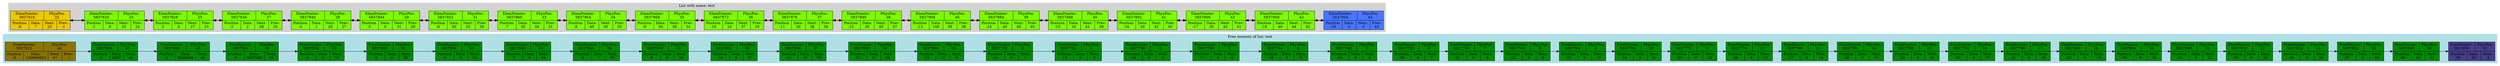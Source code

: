 digraph G{
subgraph clustermem {
style=filled;
color=powderblue;
f0 [shape=record, label="{FreePointer:\n5837912 | PhysPos:\n46 } | {Position\n:0 | Data:\n150994953 | Next:\n47 | Prev:\n-1}",style="filled",fillcolor="gold4"];
f0->f1
f1 [shape=record, label="{FreePointer:\n5837916 | PhysPos:\n47 } | {Position\n:1 | Data:\n4587 | Next:\n48}",style="filled",fillcolor="green4"];
f1->f2
f2 [shape=record, label="{FreePointer:\n5837920 | PhysPos:\n48 } | {Position\n:2 | Data:\n5836944 | Next:\n49}",style="filled",fillcolor="green4"];
f2->f3
f3 [shape=record, label="{FreePointer:\n5837924 | PhysPos:\n49 } | {Position\n:3 | Data:\n5837080 | Next:\n50}",style="filled",fillcolor="green4"];
f3->f4
f4 [shape=record, label="{FreePointer:\n5837928 | PhysPos:\n50 } | {Position\n:4 | Data:\n3 | Next:\n51}",style="filled",fillcolor="green4"];
f4->f5
f5 [shape=record, label="{FreePointer:\n5837932 | PhysPos:\n51 } | {Position\n:5 | Data:\n4 | Next:\n52}",style="filled",fillcolor="green4"];
f5->f6
f6 [shape=record, label="{FreePointer:\n5837936 | PhysPos:\n52 } | {Position\n:6 | Data:\n5 | Next:\n53}",style="filled",fillcolor="green4"];
f6->f7
f7 [shape=record, label="{FreePointer:\n5837940 | PhysPos:\n53 } | {Position\n:7 | Data:\n6 | Next:\n54}",style="filled",fillcolor="green4"];
f7->f8
f8 [shape=record, label="{FreePointer:\n5837944 | PhysPos:\n54 } | {Position\n:8 | Data:\n7 | Next:\n55}",style="filled",fillcolor="green4"];
f8->f9
f9 [shape=record, label="{FreePointer:\n5837948 | PhysPos:\n55 } | {Position\n:9 | Data:\n8 | Next:\n56}",style="filled",fillcolor="green4"];
f9->f10
f10 [shape=record, label="{FreePointer:\n5837952 | PhysPos:\n56 } | {Position\n:10 | Data:\n9 | Next:\n57}",style="filled",fillcolor="green4"];
f10->f11
f11 [shape=record, label="{FreePointer:\n5837956 | PhysPos:\n57 } | {Position\n:11 | Data:\n10 | Next:\n58}",style="filled",fillcolor="green4"];
f11->f12
f12 [shape=record, label="{FreePointer:\n5837960 | PhysPos:\n58 } | {Position\n:12 | Data:\n11 | Next:\n59}",style="filled",fillcolor="green4"];
f12->f13
f13 [shape=record, label="{FreePointer:\n5837964 | PhysPos:\n59 } | {Position\n:13 | Data:\n12 | Next:\n0}",style="filled",fillcolor="green4"];
f13->f14
f14 [shape=record, label="{FreePointer:\n5837728 | PhysPos:\n0 } | {Position\n:14 | Data:\n0 | Next:\n1}",style="filled",fillcolor="green4"];
f14->f15
f15 [shape=record, label="{FreePointer:\n5837732 | PhysPos:\n1 } | {Position\n:15 | Data:\n0 | Next:\n2}",style="filled",fillcolor="green4"];
f15->f16
f16 [shape=record, label="{FreePointer:\n5837736 | PhysPos:\n2 } | {Position\n:16 | Data:\n0 | Next:\n3}",style="filled",fillcolor="green4"];
f16->f17
f17 [shape=record, label="{FreePointer:\n5837740 | PhysPos:\n3 } | {Position\n:17 | Data:\n0 | Next:\n4}",style="filled",fillcolor="green4"];
f17->f18
f18 [shape=record, label="{FreePointer:\n5837744 | PhysPos:\n4 } | {Position\n:18 | Data:\n0 | Next:\n5}",style="filled",fillcolor="green4"];
f18->f19
f19 [shape=record, label="{FreePointer:\n5837748 | PhysPos:\n5 } | {Position\n:19 | Data:\n0 | Next:\n6}",style="filled",fillcolor="green4"];
f19->f20
f20 [shape=record, label="{FreePointer:\n5837752 | PhysPos:\n6 } | {Position\n:20 | Data:\n0 | Next:\n7}",style="filled",fillcolor="green4"];
f20->f21
f21 [shape=record, label="{FreePointer:\n5837756 | PhysPos:\n7 } | {Position\n:21 | Data:\n0 | Next:\n8}",style="filled",fillcolor="green4"];
f21->f22
f22 [shape=record, label="{FreePointer:\n5837760 | PhysPos:\n8 } | {Position\n:22 | Data:\n0 | Next:\n9}",style="filled",fillcolor="green4"];
f22->f23
f23 [shape=record, label="{FreePointer:\n5837764 | PhysPos:\n9 } | {Position\n:23 | Data:\n0 | Next:\n10}",style="filled",fillcolor="green4"];
f23->f24
f24 [shape=record, label="{FreePointer:\n5837768 | PhysPos:\n10 } | {Position\n:24 | Data:\n0 | Next:\n11}",style="filled",fillcolor="green4"];
f24->f25
f25 [shape=record, label="{FreePointer:\n5837772 | PhysPos:\n11 } | {Position\n:25 | Data:\n0 | Next:\n12}",style="filled",fillcolor="green4"];
f25->f26
f26 [shape=record, label="{FreePointer:\n5837776 | PhysPos:\n12 } | {Position\n:26 | Data:\n0 | Next:\n13}",style="filled",fillcolor="green4"];
f26->f27
f27 [shape=record, label="{FreePointer:\n5837780 | PhysPos:\n13 } | {Position\n:27 | Data:\n0 | Next:\n14}",style="filled",fillcolor="green4"];
f27->f28
f28 [shape=record, label="{FreePointer:\n5837784 | PhysPos:\n14 } | {Position\n:28 | Data:\n0 | Next:\n15}",style="filled",fillcolor="green4"];
f28->f29
f29 [shape=record, label="{FreePointer:\n5837788 | PhysPos:\n15 } | {Position\n:29 | Data:\n0 | Next:\n16}",style="filled",fillcolor="green4"];
f29->f30
f30 [shape=record, label="{FreePointer:\n5837792 | PhysPos:\n16 } | {Position\n:30 | Data:\n0 | Next:\n17}",style="filled",fillcolor="green4"];
f30->f31
f31 [shape=record, label="{FreePointer:\n5837796 | PhysPos:\n17 } | {Position\n:31 | Data:\n0 | Next:\n18}",style="filled",fillcolor="green4"];
f31->f32
f32 [shape=record, label="{FreePointer:\n5837800 | PhysPos:\n18 } | {Position\n:32 | Data:\n0 | Next:\n19}",style="filled",fillcolor="green4"];
f32->f33
f33 [shape=record, label="{FreePointer:\n5837804 | PhysPos:\n19 } | {Position\n:33 | Data:\n0 | Next:\n20}",style="filled",fillcolor="green4"];
f33->f34
f34 [shape=record, label="{FreePointer:\n5837808 | PhysPos:\n20 } | {Position\n:34 | Data:\n0 | Next:\n21}",style="filled",fillcolor="green4"];
f34->f35
f35 [shape=record, label="{FreePointer:\n5837812 | PhysPos:\n21 } | {Position\n:35 | Data:\n0 | Next:\n24}",style="filled",fillcolor="green4"];
f35->f36
f36 [shape=record, label="{FreePointer:\n5837824 | PhysPos:\n24 } | {Position\n:36 | Data:\n5 | Next:\n26}",style="filled",fillcolor="green4"];
f36->f37
f37 [shape=record, label="{FreePointer:\n5837832 | PhysPos:\n26 } | {Position\n:37 | Data:\n3 | Next:\n30}",style="filled",fillcolor="green4"];
f37->f38
f38 [shape=record, label="{FreePointer:\n5837848 | PhysPos:\n30 } | {Position\n:38 | Data:\n10 | Next:\n32}",style="filled",fillcolor="green4"];
f38->f39
f39 [shape=record, label="{FreePointer:\n5837856 | PhysPos:\n32 } | {Position\n:39 | Data:\n20 | Next:\n-2}",style="filled",fillcolor="slateblue4"];
label = "Free memory of list: test"}
rankdir=LR;
subgraph clusterlist {
style=filled;
color=lightgrey;
0 [shape=record, label="{ElemPointer:\n5837816 | PhysPos:\n22 } | {Position\n:0 | Data:\n7 | Next:\n23 | Prev:\n-1}",style="filled",fillcolor="gold2"];
0->1[dir="both";style="bold"];
1 [shape=record, label="{ElemPointer:\n5837820 | PhysPos:\n23 }  | {Position\n:1 | Data:\n6 | Next:\n25 | Prev:\n22}",style="filled",fillcolor="lawngreen"];
1->2[dir="both";style="bold"];
2 [shape=record, label="{ElemPointer:\n5837828 | PhysPos:\n25 }  | {Position\n:2 | Data:\n4 | Next:\n27 | Prev:\n23}",style="filled",fillcolor="lawngreen"];
2->3[dir="both";style="bold"];
3 [shape=record, label="{ElemPointer:\n5837836 | PhysPos:\n27 }  | {Position\n:3 | Data:\n2 | Next:\n28 | Prev:\n25}",style="filled",fillcolor="lawngreen"];
3->4[dir="both";style="bold"];
4 [shape=record, label="{ElemPointer:\n5837840 | PhysPos:\n28 }  | {Position\n:4 | Data:\n1 | Next:\n29 | Prev:\n27}",style="filled",fillcolor="lawngreen"];
4->5[dir="both";style="bold"];
5 [shape=record, label="{ElemPointer:\n5837844 | PhysPos:\n29 }  | {Position\n:5 | Data:\n0 | Next:\n31 | Prev:\n28}",style="filled",fillcolor="lawngreen"];
5->6[dir="both";style="bold"];
6 [shape=record, label="{ElemPointer:\n5837852 | PhysPos:\n31 }  | {Position\n:6 | Data:\n50 | Next:\n33 | Prev:\n29}",style="filled",fillcolor="lawngreen"];
6->7[dir="both";style="bold"];
7 [shape=record, label="{ElemPointer:\n5837860 | PhysPos:\n33 }  | {Position\n:7 | Data:\n30 | Next:\n34 | Prev:\n31}",style="filled",fillcolor="lawngreen"];
7->8[dir="both";style="bold"];
8 [shape=record, label="{ElemPointer:\n5837864 | PhysPos:\n34 }  | {Position\n:8 | Data:\n40 | Next:\n35 | Prev:\n33}",style="filled",fillcolor="lawngreen"];
8->9[dir="both";style="bold"];
9 [shape=record, label="{ElemPointer:\n5837868 | PhysPos:\n35 }  | {Position\n:9 | Data:\n50 | Next:\n36 | Prev:\n34}",style="filled",fillcolor="lawngreen"];
9->10[dir="both";style="bold"];
10 [shape=record, label="{ElemPointer:\n5837872 | PhysPos:\n36 }  | {Position\n:10 | Data:\n10 | Next:\n37 | Prev:\n35}",style="filled",fillcolor="lawngreen"];
10->11[dir="both";style="bold"];
11 [shape=record, label="{ElemPointer:\n5837876 | PhysPos:\n37 }  | {Position\n:11 | Data:\n20 | Next:\n38 | Prev:\n36}",style="filled",fillcolor="lawngreen"];
11->12[dir="both";style="bold"];
12 [shape=record, label="{ElemPointer:\n5837880 | PhysPos:\n38 }  | {Position\n:12 | Data:\n30 | Next:\n45 | Prev:\n37}",style="filled",fillcolor="lawngreen"];
12->13[dir="both";style="bold"];
13 [shape=record, label="{ElemPointer:\n5837908 | PhysPos:\n45 }  | {Position\n:13 | Data:\n100 | Next:\n39 | Prev:\n38}",style="filled",fillcolor="lawngreen"];
13->14[dir="both";style="bold"];
14 [shape=record, label="{ElemPointer:\n5837884 | PhysPos:\n39 }  | {Position\n:14 | Data:\n40 | Next:\n40 | Prev:\n45}",style="filled",fillcolor="lawngreen"];
14->15[dir="both";style="bold"];
15 [shape=record, label="{ElemPointer:\n5837888 | PhysPos:\n40 }  | {Position\n:15 | Data:\n10 | Next:\n41 | Prev:\n39}",style="filled",fillcolor="lawngreen"];
15->16[dir="both";style="bold"];
16 [shape=record, label="{ElemPointer:\n5837892 | PhysPos:\n41 }  | {Position\n:16 | Data:\n20 | Next:\n42 | Prev:\n40}",style="filled",fillcolor="lawngreen"];
16->17[dir="both";style="bold"];
17 [shape=record, label="{ElemPointer:\n5837896 | PhysPos:\n42 }  | {Position\n:17 | Data:\n30 | Next:\n43 | Prev:\n41}",style="filled",fillcolor="lawngreen"];
17->18[dir="both";style="bold"];
18 [shape=record, label="{ElemPointer:\n5837900 | PhysPos:\n43 }  | {Position\n:18 | Data:\n40 | Next:\n44 | Prev:\n42}",style="filled",fillcolor="lawngreen"];
18->19[dir="both";style="bold"];
19 [shape=record, label="{ElemPointer:\n5837904 | PhysPos:\n44 }  | {Position\n:19 | Data:\n0 | Next:\n-3 | Prev:\n43}",style="filled",fillcolor="royalblue1"];
label = "List with name: test"}
}
